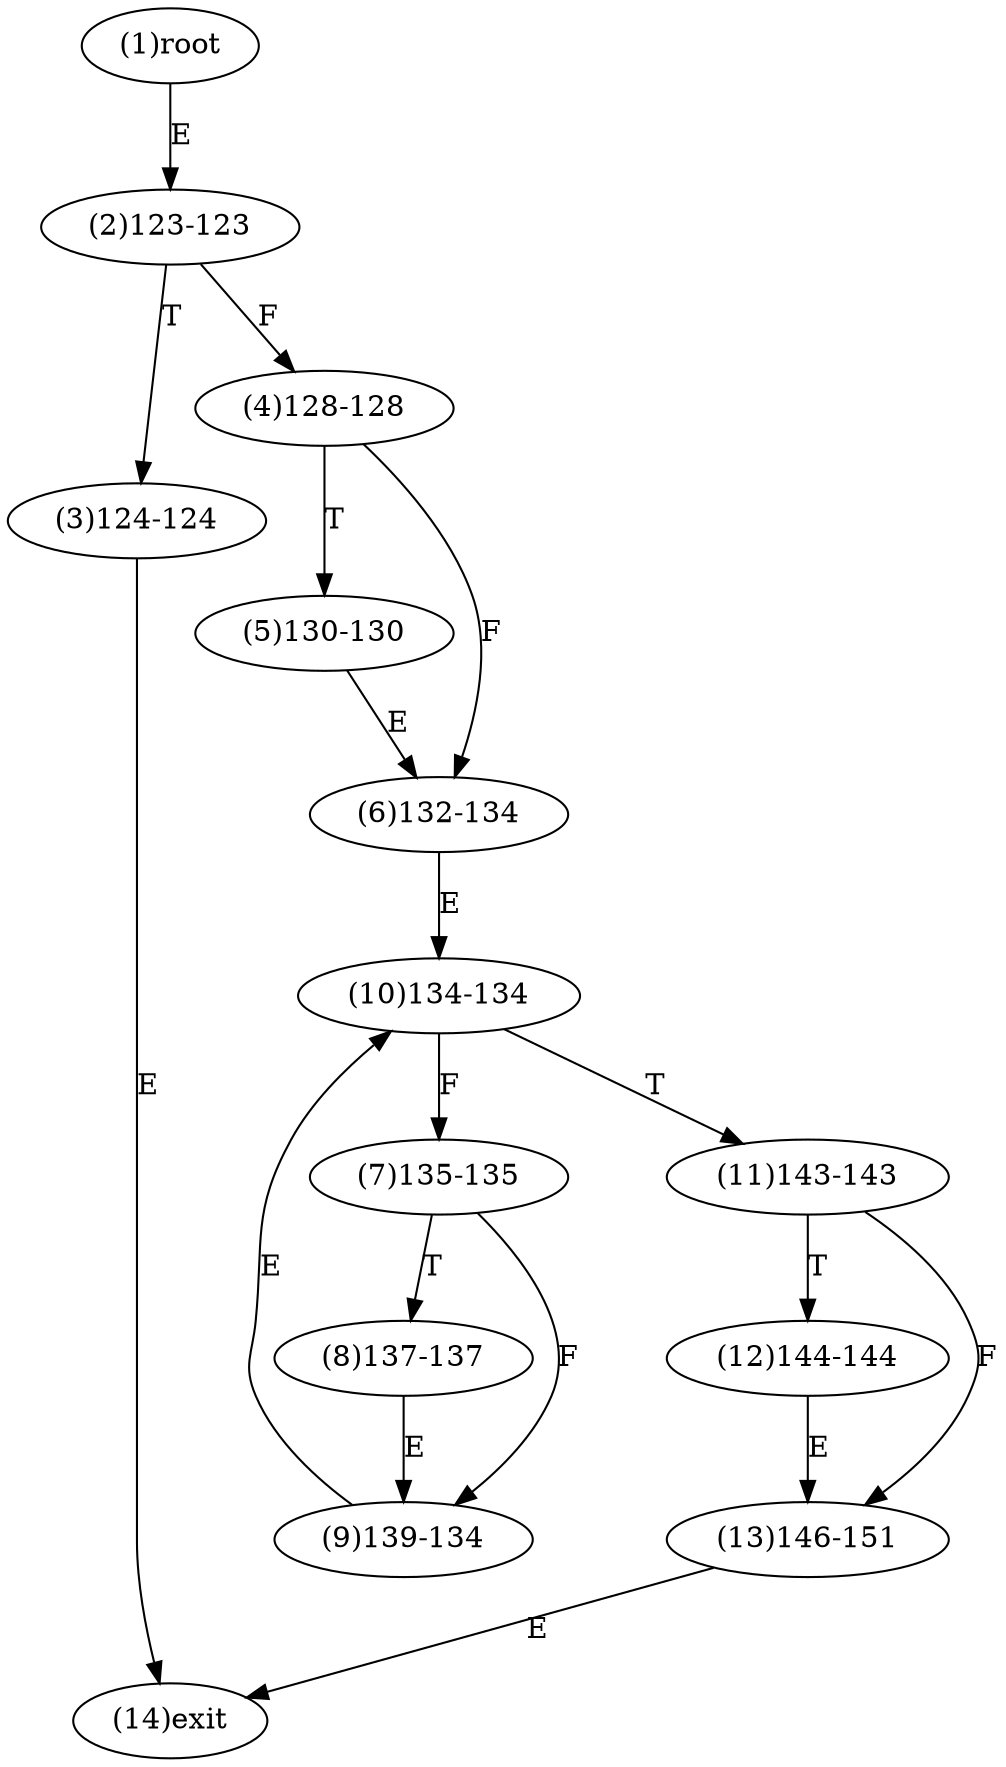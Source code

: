 digraph "" { 
1[ label="(1)root"];
2[ label="(2)123-123"];
3[ label="(3)124-124"];
4[ label="(4)128-128"];
5[ label="(5)130-130"];
6[ label="(6)132-134"];
7[ label="(7)135-135"];
8[ label="(8)137-137"];
9[ label="(9)139-134"];
10[ label="(10)134-134"];
11[ label="(11)143-143"];
12[ label="(12)144-144"];
13[ label="(13)146-151"];
14[ label="(14)exit"];
1->2[ label="E"];
2->4[ label="F"];
2->3[ label="T"];
3->14[ label="E"];
4->6[ label="F"];
4->5[ label="T"];
5->6[ label="E"];
6->10[ label="E"];
7->9[ label="F"];
7->8[ label="T"];
8->9[ label="E"];
9->10[ label="E"];
10->7[ label="F"];
10->11[ label="T"];
11->13[ label="F"];
11->12[ label="T"];
12->13[ label="E"];
13->14[ label="E"];
}